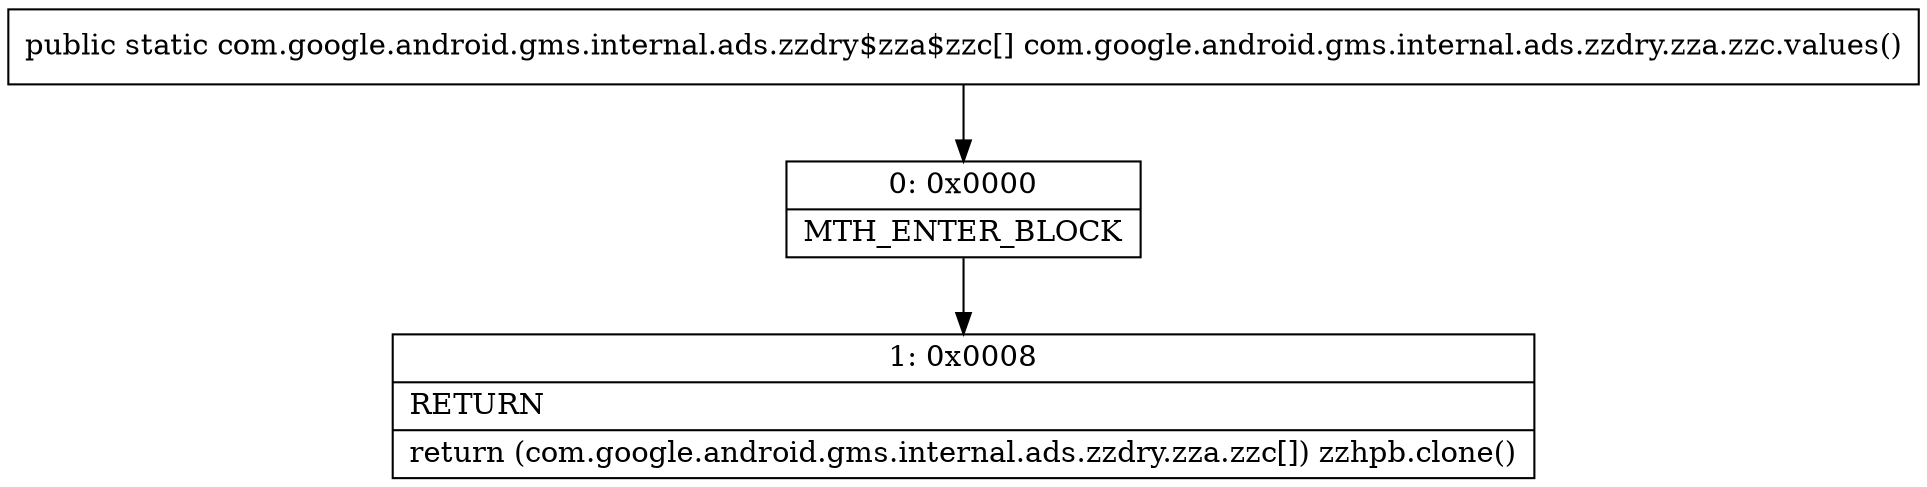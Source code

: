 digraph "CFG forcom.google.android.gms.internal.ads.zzdry.zza.zzc.values()[Lcom\/google\/android\/gms\/internal\/ads\/zzdry$zza$zzc;" {
Node_0 [shape=record,label="{0\:\ 0x0000|MTH_ENTER_BLOCK\l}"];
Node_1 [shape=record,label="{1\:\ 0x0008|RETURN\l|return (com.google.android.gms.internal.ads.zzdry.zza.zzc[]) zzhpb.clone()\l}"];
MethodNode[shape=record,label="{public static com.google.android.gms.internal.ads.zzdry$zza$zzc[] com.google.android.gms.internal.ads.zzdry.zza.zzc.values() }"];
MethodNode -> Node_0;
Node_0 -> Node_1;
}

